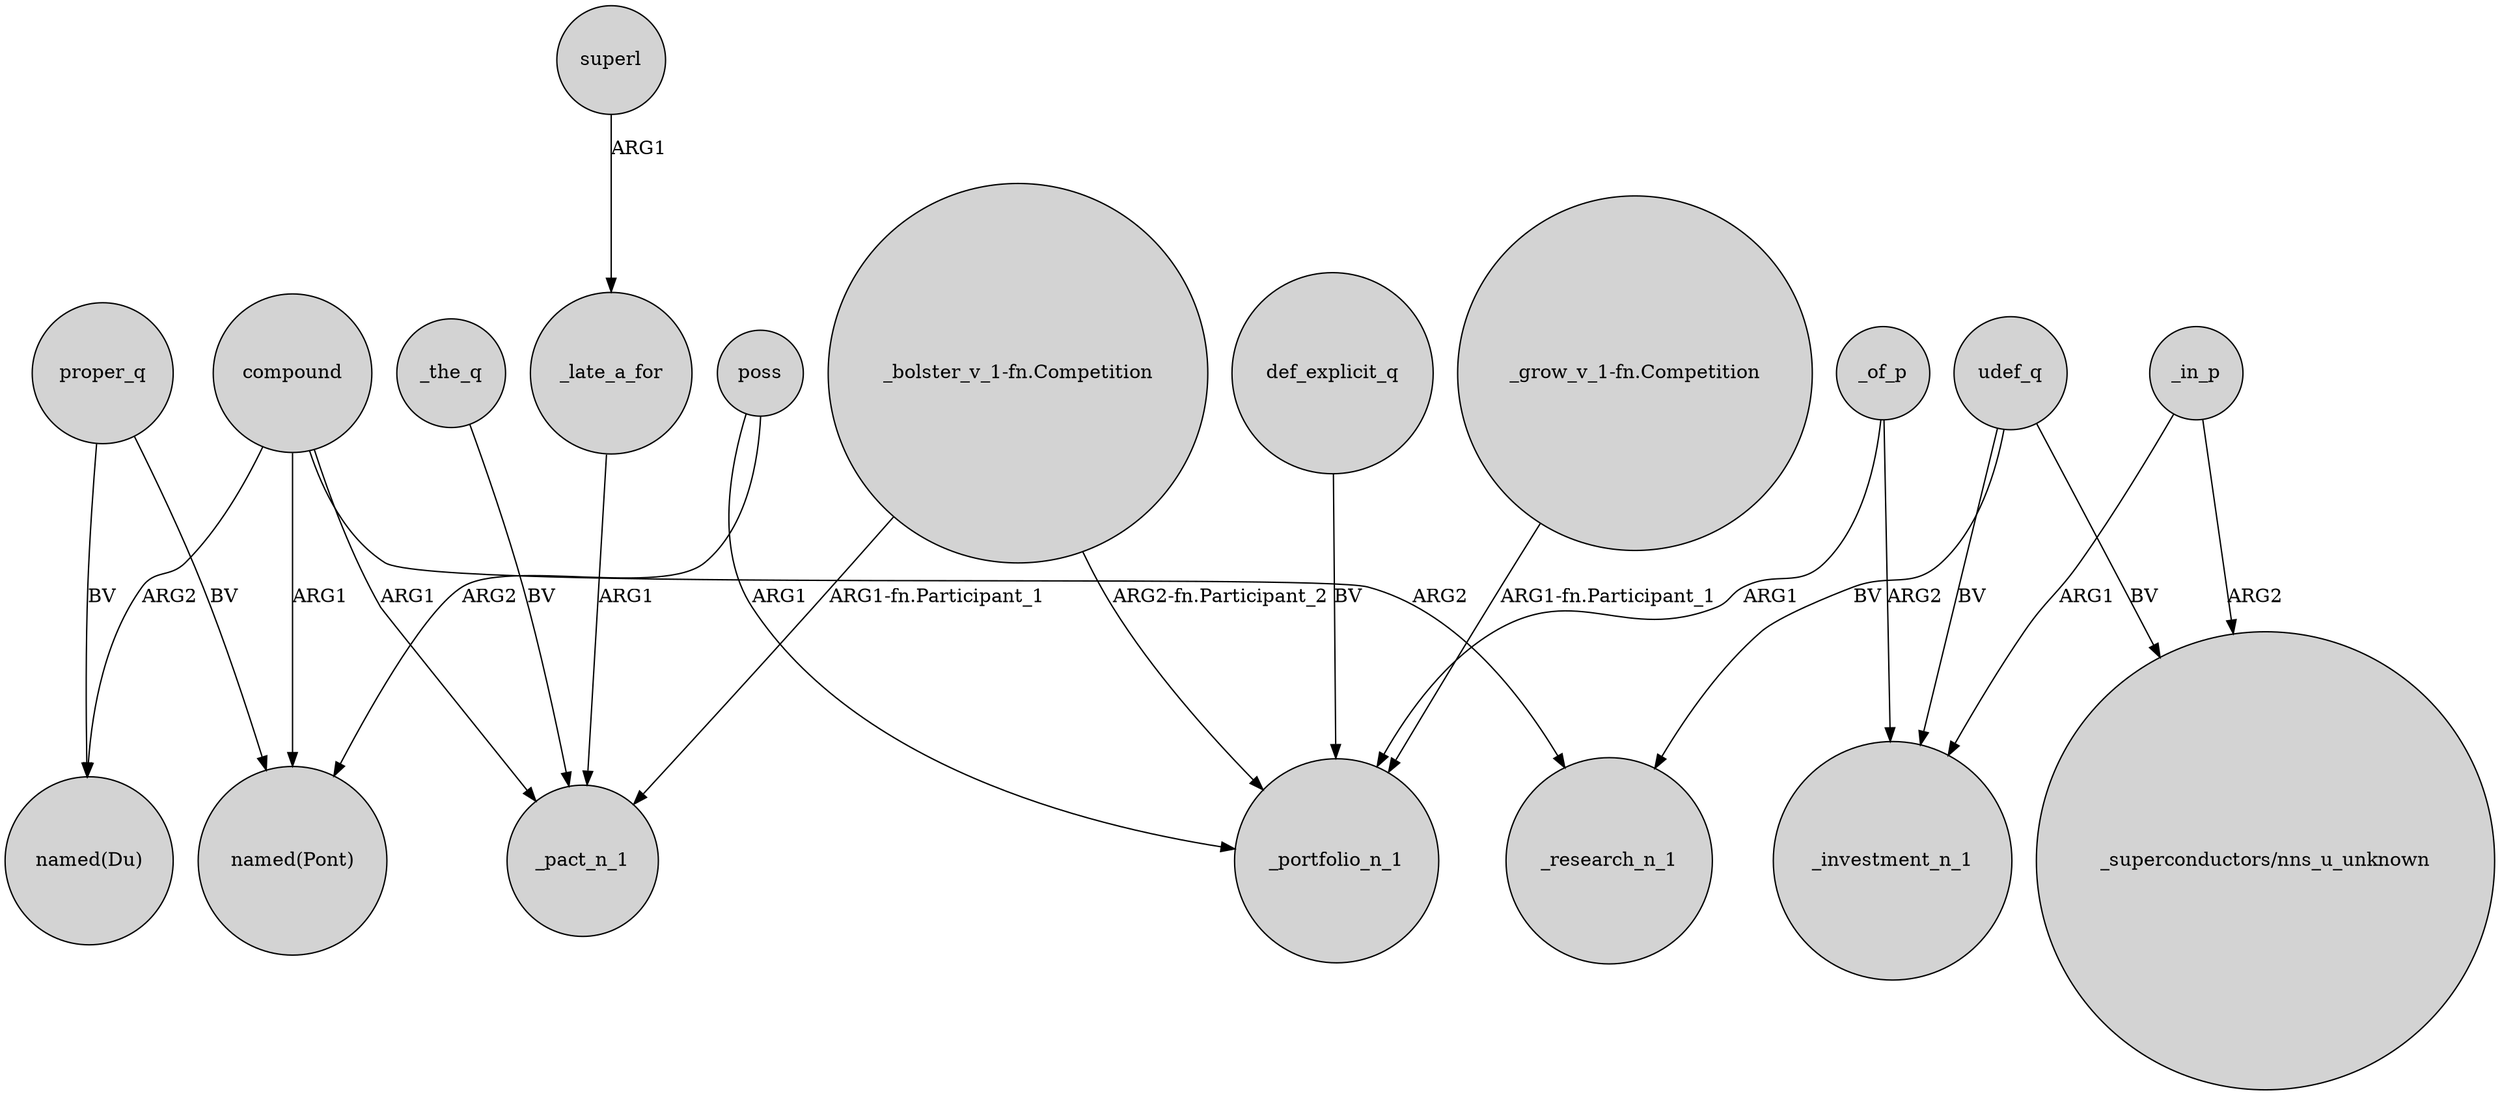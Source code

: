 digraph {
	node [shape=circle style=filled]
	compound -> "named(Du)" [label=ARG2]
	proper_q -> "named(Du)" [label=BV]
	_in_p -> _investment_n_1 [label=ARG1]
	superl -> _late_a_for [label=ARG1]
	"_bolster_v_1-fn.Competition" -> _pact_n_1 [label="ARG1-fn.Participant_1"]
	_of_p -> _portfolio_n_1 [label=ARG1]
	_the_q -> _pact_n_1 [label=BV]
	compound -> _research_n_1 [label=ARG2]
	compound -> "named(Pont)" [label=ARG1]
	proper_q -> "named(Pont)" [label=BV]
	_late_a_for -> _pact_n_1 [label=ARG1]
	compound -> _pact_n_1 [label=ARG1]
	"_bolster_v_1-fn.Competition" -> _portfolio_n_1 [label="ARG2-fn.Participant_2"]
	_in_p -> "_superconductors/nns_u_unknown" [label=ARG2]
	udef_q -> "_superconductors/nns_u_unknown" [label=BV]
	poss -> _portfolio_n_1 [label=ARG1]
	udef_q -> _investment_n_1 [label=BV]
	udef_q -> _research_n_1 [label=BV]
	def_explicit_q -> _portfolio_n_1 [label=BV]
	poss -> "named(Pont)" [label=ARG2]
	"_grow_v_1-fn.Competition" -> _portfolio_n_1 [label="ARG1-fn.Participant_1"]
	_of_p -> _investment_n_1 [label=ARG2]
}
